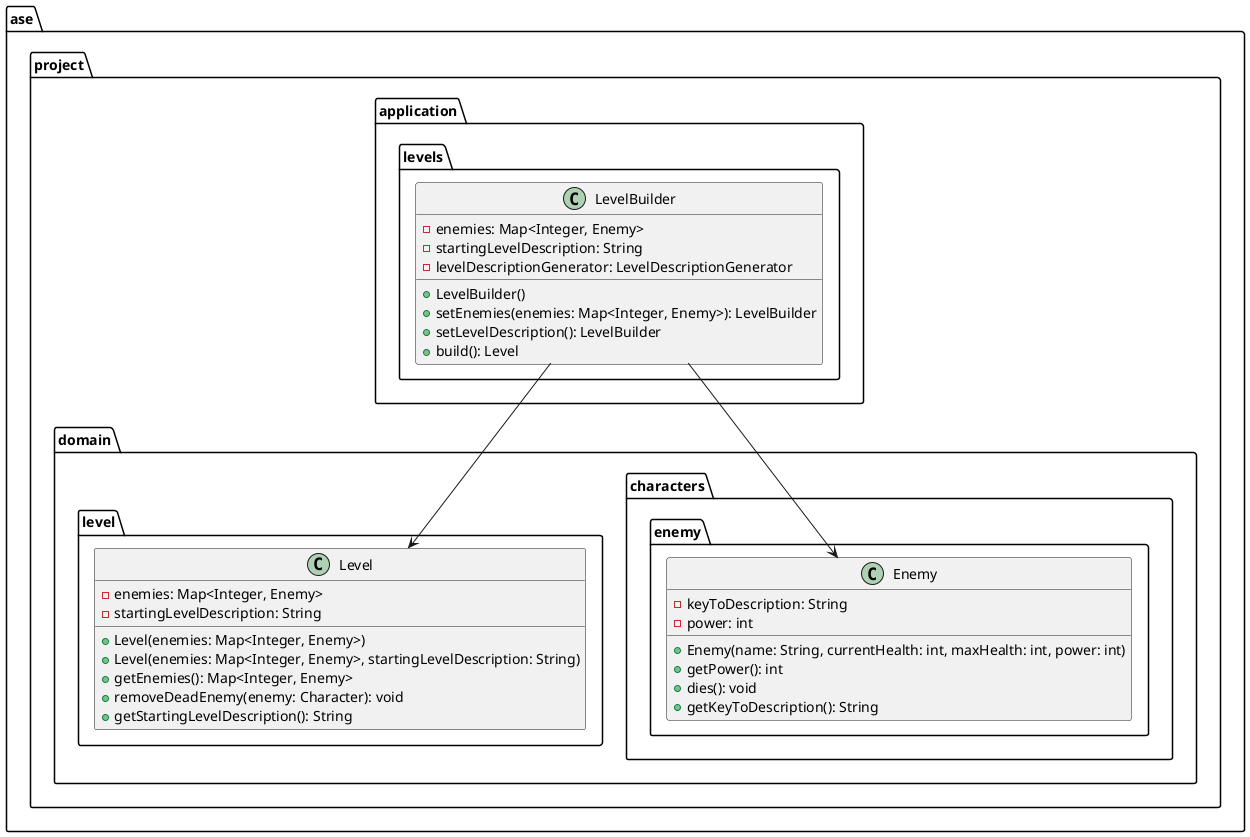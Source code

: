 @startuml

package ase.project.application.levels {
    class LevelBuilder {
      - enemies: Map<Integer, Enemy>
      - startingLevelDescription: String
      - levelDescriptionGenerator: LevelDescriptionGenerator

      + LevelBuilder()
      + setEnemies(enemies: Map<Integer, Enemy>): LevelBuilder
      + setLevelDescription(): LevelBuilder
      + build(): Level
    }
}

package ase.project.domain.characters.enemy {
    class Enemy {
      - keyToDescription: String
      - power: int

      + Enemy(name: String, currentHealth: int, maxHealth: int, power: int)
      + getPower(): int
      + dies(): void
      + getKeyToDescription(): String
    }
}

package ase.project.domain.level {
    class Level {
      - enemies: Map<Integer, Enemy>
      - startingLevelDescription: String

      + Level(enemies: Map<Integer, Enemy>)
      + Level(enemies: Map<Integer, Enemy>, startingLevelDescription: String)
      + getEnemies(): Map<Integer, Enemy>
      + removeDeadEnemy(enemy: Character): void
      + getStartingLevelDescription(): String
    }
}

LevelBuilder --> Enemy
LevelBuilder --> Level

@enduml
